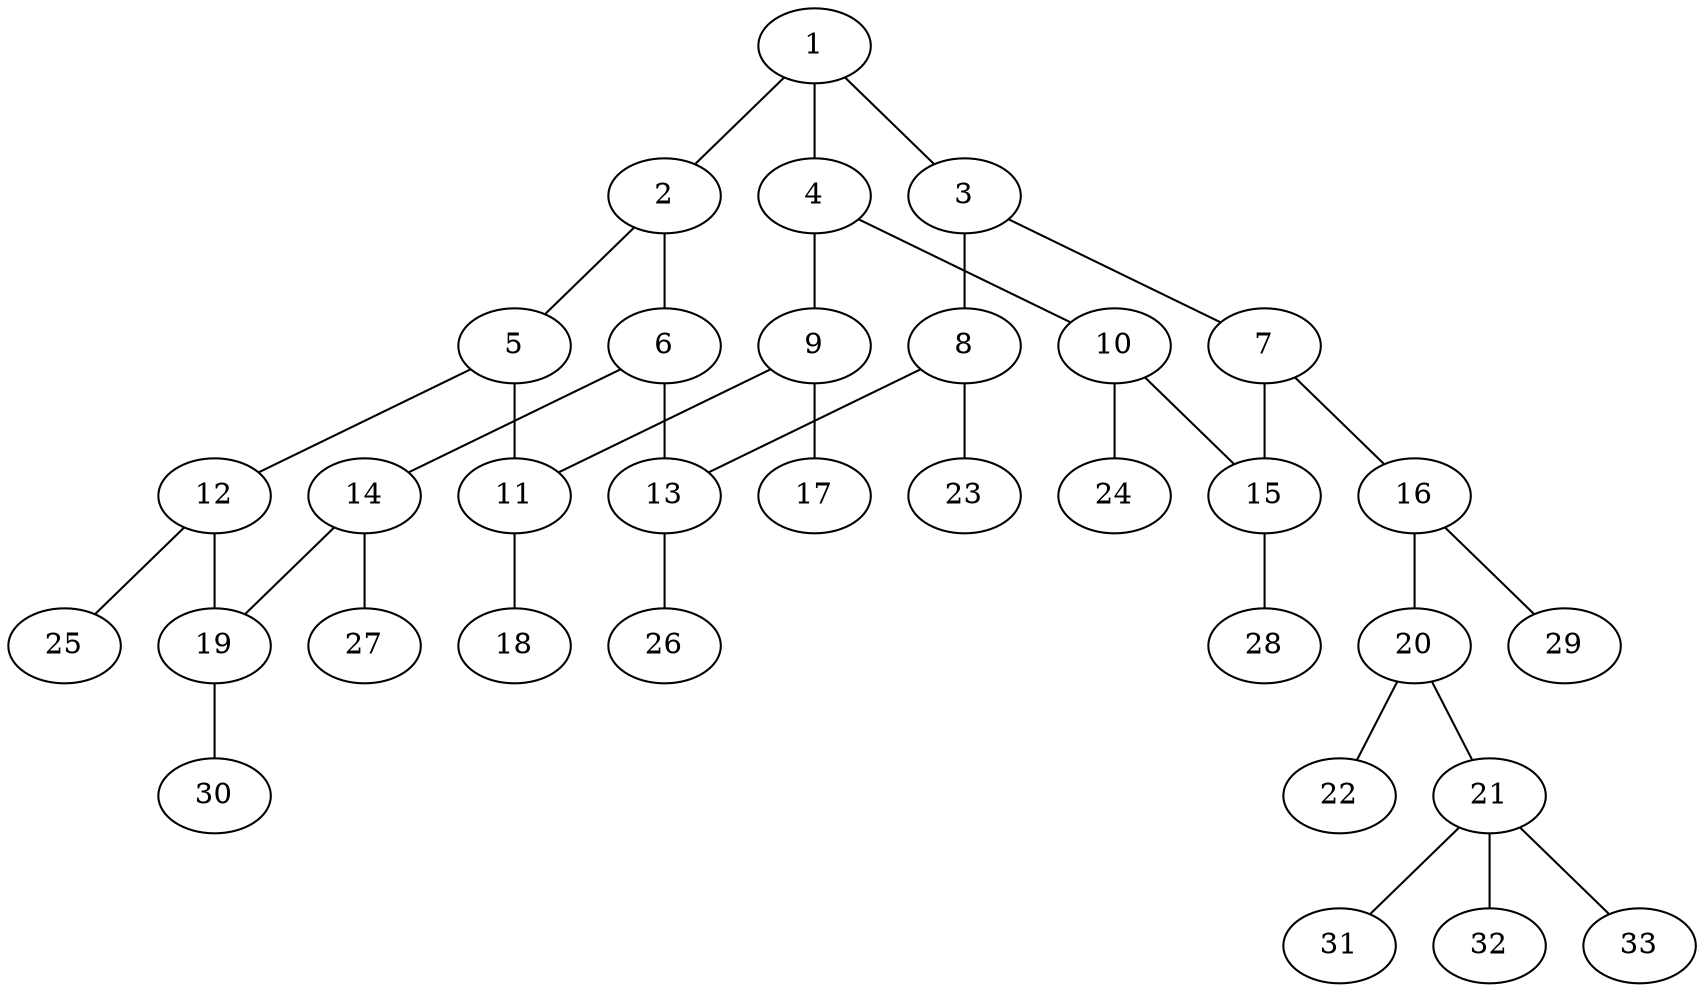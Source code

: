 graph molecule_2136 {
	1	 [chem=C];
	2	 [chem=C];
	1 -- 2	 [valence=1];
	3	 [chem=C];
	1 -- 3	 [valence=2];
	4	 [chem=C];
	1 -- 4	 [valence=1];
	5	 [chem=C];
	2 -- 5	 [valence=1];
	6	 [chem=C];
	2 -- 6	 [valence=2];
	7	 [chem=C];
	3 -- 7	 [valence=1];
	8	 [chem=C];
	3 -- 8	 [valence=1];
	9	 [chem=C];
	4 -- 9	 [valence=1];
	10	 [chem=C];
	4 -- 10	 [valence=2];
	11	 [chem=C];
	5 -- 11	 [valence=1];
	12	 [chem=C];
	5 -- 12	 [valence=2];
	13	 [chem=C];
	6 -- 13	 [valence=1];
	14	 [chem=C];
	6 -- 14	 [valence=1];
	15	 [chem=C];
	7 -- 15	 [valence=2];
	16	 [chem=N];
	7 -- 16	 [valence=1];
	8 -- 13	 [valence=2];
	23	 [chem=H];
	8 -- 23	 [valence=1];
	9 -- 11	 [valence=1];
	17	 [chem=O];
	9 -- 17	 [valence=2];
	10 -- 15	 [valence=1];
	24	 [chem=H];
	10 -- 24	 [valence=1];
	18	 [chem=O];
	11 -- 18	 [valence=2];
	19	 [chem=C];
	12 -- 19	 [valence=1];
	25	 [chem=H];
	12 -- 25	 [valence=1];
	26	 [chem=H];
	13 -- 26	 [valence=1];
	14 -- 19	 [valence=2];
	27	 [chem=H];
	14 -- 27	 [valence=1];
	28	 [chem=H];
	15 -- 28	 [valence=1];
	20	 [chem=C];
	16 -- 20	 [valence=1];
	29	 [chem=H];
	16 -- 29	 [valence=1];
	30	 [chem=H];
	19 -- 30	 [valence=1];
	21	 [chem=C];
	20 -- 21	 [valence=1];
	22	 [chem=O];
	20 -- 22	 [valence=2];
	31	 [chem=H];
	21 -- 31	 [valence=1];
	32	 [chem=H];
	21 -- 32	 [valence=1];
	33	 [chem=H];
	21 -- 33	 [valence=1];
}
